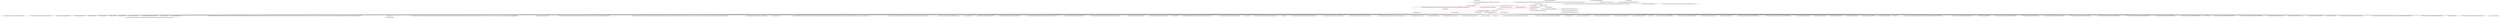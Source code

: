         strict digraph G {
ratio=compress;
"http://m.finishline.com/---0:4" -> "http://assets.adobedtm.com/ee4e4c4812a81337949ec84aecd379fd84062911/satelliteLib-b424be1e822460881499a23c708e484470f73423-staging.js";
"http://assets.adobedtm.com/ee4e4c4812a81337949ec84aecd379fd84062911/satelliteLib-b424be1e822460881499a23c708e484470f73423-staging.js" -> "http://m.finishline.com/---5:58";
"http://m.finishline.com/---67:4147" -> "http://www.finishline.com/store/global/omniture/s_code_prod.js"
"http://www.finishline.com/store/global/omniture/s_code_prod.js" -> "http://m.finishline.com/---4148:end";
"http://m.finishline.com/---5:58" -> "http://m.finishline.com/fonts/HCo_fonts.css";
"http://m.finishline.com/---67:4147" -> "http://m.finishline.com/js/PhoneInput.js";
"http://m.finishline.com/---67:4147" -> "http://m.finishline.com/js/checkout.js";
"http://m.finishline.com/---67:4147" -> "http://m.finishline.com/css/checkout.css";
"http://m.finishline.com/---67:4147" -> "http://m.finishline.com/css/reset.css";
"http://m.finishline.com/---4148:end" -> "http://m.finishline.com/media/globalpromo/FINL217--nike-free-ecosystem/images/NikeRunning_Global_640x100.jpg";
"http://m.finishline.com/---4148:end" -> "http://m.finishline.com/media/globalpromo/FINL217--nike-free-ecosystem/images/NikeRunning_Global_640x600.jpg";
"http://m.finishline.com/---4148:end" -> "http://m.finishline.com/siteadmin/imagemanager?op=getImage&id=promo";
"http://m.finishline.com/---4148:end" -> "http://m.finishline.com/images/winnersCircleIcon_white.png";
"http://m.finishline.com/---4148:end" -> "http://m.finishline.com/images/locator.jpg";
"http://m.finishline.com/---4148:end" -> "http://m.finishline.com/images/phone.jpg";
"http://m.finishline.com/---4148:end" -> "http://m.finishline.com/images/app.jpg";
"http://m.finishline.com/---4148:end" -> "http://m.finishline.com/images/email.jpg";
"http://m.finishline.com/---4148:end" -> "http://www.finishline.com/store/global/omniture/s_code_prod.js";
"http://m.finishline.com/---4148:end" -> "https://dsa.csdata1.com/data/js/5209267/csgather.js";
"http://m.finishline.com/---4148:end" -> "http://update.hiconversion.com/app/update?async=true&external=&version=2.0";
"http://m.finishline.com/javascript/mobile.js" -> "https://apis.google.com/js/plusone.js";
"http://m.finishline.com/javascript/mobile.js" -> "http://m.finishline.com/js/fl-MobilePointWheel.js";
"http://m.finishline.com/javascript/mobile.js" -> "http://m.finishline.com/javascript/jquery-1-7-2.min.js";
"http://m.finishline.com/javascript/mobile.js" -> "http://platform.twitter.com/widgets.js";
"http://m.finishline.com/javascript/mobile.js" -> "http://connect.facebook.net/en_US/all.js";
"http://m.finishline.com/---4148:end" -> "https://connect.facebook.net/en_US/all.js";
"http://m.finishline.com/---4148:end" -> "http://m.finishline.com/images/globalMobileSprite_01.png";
"http://m.finishline.com/javascript/jquery-1-7-2.min.js" -> "http://m.finishline.com/media/globalpromo/globalpromoResources/images/expand.png";
"http://m.finishline.com/---4148:end" -> "http://metrics.finishline.com/b/ss/finishlineprod/1/H.27.2-D53O/s03877243208698?AQB=1&ndh=1&t=1%2F6%2F2015%209%3A52%3A44%203%20240&fid=05735F5B9A5229C8-17DE8137C85DD921&ns=finishline&pageName=Home%20Page&g=http%3A%2F%2Fm.finishline.com%2F&cc=USD&ch=Home%20Page&server=m.finishline.com&c1=Home%20Page&c2=Home%20Page&c3=Home%20Page&c20=mobile&c22=1435758764051&c24=Home%20Page&v43=mobile&v44=list%20view&v48=Home%20Page&v69=D%3Ds_vi&v70=First%20Visit&v71=wednesday%7C9%3A45am&v74=New&v75=1&s=1920x1200&c=24&j=1.6&v=Y&k=Y&bw=1845&bh=1055&p=Chrome%20PDF%20Viewer%3BShockwave%20Flash%3BChrome%20Remote%20Desktop%20Viewer%3BWidevine%20Content%20Decryption%20Module%3BNative%20Client%3B&AQE=1";
"http://dhxtx5wtu812h.cloudfront.net/js/finishlinemobile.js" -> "http://tr3.smarterremarketer.net/app1/SmarterHandler.ashx?r=1318869311&i=ysgdblfijw-3&modalc=635640399070523273^7229f556-6fdd-e411-902a-dc59b27f864c^7329f556-6fdd-e411-902a-dc59b27f864c^0^&cb=_smtr.postprocess&t=FinishLine&cid=homepage&cn=Homepage&bv=2.4.17&utc=240&pt=3&href=http%3A%2F%2Fm.finishline.com%2F&hostn=m.finishline.com&pathn=%2F";
"http://m.finishline.com/---4148:end" -> "http://www.google-analytics.com/ga.js";
"http://update.hiconversion.com/app/update?async=true&external=&version=2.0" -> "http://collector.hiconversion.com/app/collector/error?kind=dejected&message=release%20difference%3A%207316005&pass=0&release=20150407213919&load=112&elapsed=6&url=http%3A%2F%2Fm.finishline.com%2F&time=20150701135244&rand=wLmihJwFip";
"http://platform.twitter.com/widgets.js" -> "http://platform.twitter.com/widgets/hub.5e35c44edb867aec88b804135e0a46c4.html---0:3";
"http://platform.twitter.com/widgets.js" -> "https://platform.twitter.com/widgets/hub.5e35c44edb867aec88b804135e0a46c4.html";
"http://m.finishline.com/---4148:end" -> "http://www.google-analytics.com/__utm.gif?utmwv=5.6.4&utms=2&utmn=918508022&utmhn=m.finishline.com&utmcs=UTF-8&utmsr=1920x1200&utmvp=1830x1055&utmsc=24-bit&utmul=en-us&utmje=1&utmfl=18.0%20r0&utmdt=FinishLine&utmhid=2041180247&utmr=-&utmp=%2F&utmht=1435758764115&utmac=MO-28368372-1&utmcc=__utma%3D175057534.898226941.1435758759.1435758759.1435758759.1%3B%2B__utmz%3D175057534.1435758759.1.1.utmcsr%3D(direct)%7Cutmccn%3D(direct)%7Cutmcmd%3D(none)%3B&utmjid=&utmu=qAAAAAAAAAAAAAAAAAAAAAAE~";
"http://m.finishline.com/---4148:end" -> "http://tracking.searchmarketing.com/welcome.asp?SMCID=351&x=";
"http://m.finishline.com/---4148:end" -> "http://pixel.quantserve.com/pixel;r=1636482372;a=p-wnCzQB0r36VXm;labels=_fp.event.Home%20Page;fpan=0;fpa=P0-1374102234-1435758758686;ns=0;ce=1;cm=;je=1;sr=1920x1200x24;enc=n;dst=1;et=1435758764173;tzo=240;ref=;url=http%3A%2F%2Fm.finishline.com%2F;ogl=";
"http://m.finishline.com/---4148:end" -> "http://www.google-analytics.com/collect?v=1&_v=j34&a=2041180247&t=pageview&_s=1&dl=http%3A%2F%2Fm.finishline.com%2F&ul=en-us&de=UTF-8&dt=FinishLine&sd=24-bit&sr=1920x1200&vp=1830x1055&je=1&fl=18.0%20r0&_utma=175057534.898226941.1435758759.1435758759.1435758759.1&_utmz=175057534.1435758759.1.1.utmcsr%3D(direct)%7Cutmccn%3D(direct)%7Cutmcmd%3D(none)&_utmht=1435758764183&_u=AACCAAQBI~&jid=&cid=898226941.1435758759&tid=UA-28583725-1&z=516278603";
"http://www.googlecommerce.com/trustedstores/gtmp_compiled.js" -> "http://www.gstatic.com/trustedstores/js/gtmp_compiled_WQCeRYzNgWI.js";
"http://static.criteo.net/js/ld/ld.js" -> "http://widget.criteo.com/event?a=3616&v=3.2.0&p0=e%3Dexd%26site_type%3Dm&p1=e%3Dvh&p2=e%3Ddis";
"http://a.adroll.com/j/roundtrip.js" -> "http://d.adroll.com/pixel/ET6ARHRGFNFFNNUAPZMLDE/GP22Y7SAFFEZ5NXLLEIJGU?pv=68416208447.8885&cookie=ET6ARHRGFNFFNNUAPZMLDE%3A1%7CGP22Y7SAFFEZ5NXLLEIJGU%3A1%7CGKIZZDYHKJH4BODYTCIIJE%3A1&keyw=&adroll_external_data=";
"http://m.finishline.com/---4148:end" -> "http://a.adroll.com/pixel/ET6ARHRGFNFFNNUAPZMLDE/GP22Y7SAFFEZ5NXLLEIJGU/GKIZZDYHKJH4BODYTCIIJE.js";
"http://m.finishline.com/---4148:end" -> "https://connect.facebook.net/en_US/fbds.js";
"http://m.finishline.com/---4148:end" -> "http://googleads.g.doubleclick.net/pagead/viewthroughconversion/1071171724/?random=1435758764214&cv=7&fst=1435758764214&num=1&fmt=3&label=J9_4CLDgtAEQjJHj_gM&guid=ON&u_h=1200&u_w=1920&u_ah=1176&u_aw=1855&u_cd=24&u_his=2&u_tz=-240&u_java=true&u_nplug=6&u_nmime=8&data=ecomm_pagetype%3Dhome%3Becomm_value%3D&frm=0&url=http%3A//m.finishline.com/&vis=1&async=1";
"http://m.finishline.com/---4148:end" -> "http://www.google.com/ads/user-lists/1071171724/?label=J9_4CLDgtAEQjJHj_gM&fmt=3&num=1&cv=7&frm=0&url=http%3A//m.finishline.com/&data=ecomm_pagetype%3Dhome%3Becomm_value%3D&random=3919784926";
"http://m.finishline.com/---4148:end" -> "https://www.facebook.com/tr?id=744832888922187&cd[segment_eid]=GKIZZDYHKJH4BODYTCIIJE&ev=NoScript";
"http://m.finishline.com/---4148:end" -> "http://rt.udmserve.net/udm/fetch.tg?ev255=a;dt=3";
"http://m.finishline.com/---4148:end" -> "http://mpp.vindicosuite.com/sync/?pid=1002&pu=2cb30e1b-5a34-4fdf-8120-5bf29f6f5ee1";
"http://m.finishline.com/---4148:end" -> "http://ad.afy11.net/ad?mode=7&publisher_dsp_id=7&external_user_id=2cb30e1b-5a34-4fdf-8120-5bf29f6f5ee1";
"http://m.finishline.com/---4148:end" -> "http://ap.lijit.com//www/delivery/retarget.php?a=a&r=rtb_criteo&pid=9&3pid=2cb30e1b-5a34-4fdf-8120-5bf29f6f5ee1&cb=7b9daa79-e2bb-46bd-887c-e117cabdd6d2";
"http://m.finishline.com/---4148:end" -> "http://bh.contextweb.com/bh/rtset?do=add&pid=538064&ev=2cb30e1b-5a34-4fdf-8120-5bf29f6f5ee1";
"http://m.finishline.com/---4148:end" -> "http://image2.pubmatic.com/AdServer/Pug?vcode=bz0yJnR5cGU9MSZjb2RlPTE5MjgmdGw9NDMyMDA=&piggybackCookie=uid:2cb30e1b-5a34-4fdf-8120-5bf29f6f5ee1";
"http://m.finishline.com/---4148:end" -> "http://idsync.rlcdn.com/362338.gif?partner_uid=2cb30e1b-5a34-4fdf-8120-5bf29f6f5ee1";
"http://m.finishline.com/---4148:end" -> "http://x.bidswitch.net/sync?dsp_id=46&user_id=2cb30e1b-5a34-4fdf-8120-5bf29f6f5ee1&expires=30";
"http://m.finishline.com/---4148:end" -> "http://rc.rlcdn.com/385606.gif";
"http://m.finishline.com/---4148:end" -> "http://googleads.g.doubleclick.net/pagead/viewthroughconversion/933633792/?label=y_WxCNjfuwwQgL6YvQM&guid=ON&script=0&ord=9604652149137110";
"http://m.finishline.com/---4148:end" -> "http://www.google.com/ads/user-lists/933633792/?label=y_WxCNjfuwwQgL6YvQM&script=0&random=448567962";
"http://m.finishline.com/---4148:end" -> "http://d.adroll.com/cm/w/out";
"http://m.finishline.com/---4148:end" -> "https://analytics.twitter.com/i/adsct?p_user_id=N2UzZTZhMDU0MGJjNGQzMzc1OWVmNTVmOWRmODJiNTY&p_id=823423";
"http://m.finishline.com/---4148:end" -> "http://d.adroll.com/cm/x/out";
"http://m.finishline.com/---4148:end" -> "http://ib.adnxs.com/pxj?bidder=172&seg=802787&action=setuid(%27N2UzZTZhMDU0MGJjNGQzMzc1OWVmNTVmOWRmODJiNTY%27)";
"http://m.finishline.com/---4148:end" -> "http://ad.360yield.com/match?publisher_dsp_id=38&external_user_id=2cb30e1b-5a34-4fdf-8120-5bf29f6f5ee1";
"http://m.finishline.com/---4148:end" -> "http://ad.360yield.com/ul_cb/match?publisher_dsp_id=38&external_user_id=2cb30e1b-5a34-4fdf-8120-5bf29f6f5ee1";
"http://m.finishline.com/---4148:end" -> "http://cm.g.doubleclick.net/pixel?google_nid=cjp&google_sc&google_ula=913071&CriteoUserId=2cb30e1b-5a34-4fdf-8120-5bf29f6f5ee1&google_cm";
"http://m.finishline.com/---4148:end" -> "http://ads.nj.com/RealMedia/ads/adstream.cap?c=crtg&va=1&e=30d";
"http://m.finishline.com/---4148:end" -> "http://ads.nj.com/RealMedia/ads/Creatives/default/empty.gif";
"http://m.finishline.com/---4148:end" -> "http://d7.zedo.com/img/bh.gif?n=826&g=20&a=1670&s=1&l=1&t=i&f=1&e=1";
"http://m.finishline.com/---4148:end" -> "http://axp.zedo.com/img/bh.gif?n=826&g=20&a=1670&s=1&l=1&t=i&f=1&e=1";
"http://www.gstatic.com/trustedstores/js/gtmp_compiled_WQCeRYzNgWI.js" -> "http://www.googlecommerce.com/trustedstores/s/tm2?id=10874&base_sid=10874&jsv=WQCeRYzNgWI&xpc=%7B%22cn%22%3A%22nHY0zQFTq0%22%2C%22tp%22%3Anull%2C%22osh%22%3Anull%2C%22ppu%22%3A%22http%3A%2F%2Fm.finishline.com%2Frobots.txt%22%2C%22lpu%22%3A%22http%3A%2F%2Fwww.googlecommerce.com%2Frobots.txt%22%7D";
"http://m.finishline.com/---4148:end" -> "http://rt.udmserve.net/udm/fetch.tg?ev61=a;dt=3";
"http://m.finishline.com/---4148:end" -> "http://d.adroll.com/cm/f/out";
"http://m.finishline.com/---4148:end" -> "http://www.facebook.com/fr/u.php?t=2592000&p=443937282305007&m=N2UzZTZhMDU0MGJjNGQzMzc1OWVmNTVmOWRmODJiNTY";
"http://m.finishline.com/---4148:end" -> "https://www.facebook.com/fr/u.php?t=2592000&p=443937282305007&m=N2UzZTZhMDU0MGJjNGQzMzc1OWVmNTVmOWRmODJiNTY";
"http://m.finishline.com/---4148:end" -> "http://ib.adnxs.com/seg?add=1107275&t=2";
"http://m.finishline.com/---4148:end" -> "http://ib.adnxs.com/bounce?%2Fseg%3Fadd%3D1107275%26t%3D2";
"http://m.finishline.com/---4148:end" -> "https://www.facebook.com/fr/u.php?p=391363987594223&m=6826577092402160917";
"http://m.finishline.com/---4148:end" -> "http://ads.cleveland.com/RealMedia/ads/adstream.cap?c=crtg&va=1&e=30d";
"http://m.finishline.com/---4148:end" -> "http://ads.cleveland.com/RealMedia/ads/Creatives/default/empty.gif";
"http://m.finishline.com/---4148:end" -> "http://d.adroll.com/cm/l/out";
"http://m.finishline.com/---4148:end" -> "http://idsync.rlcdn.com/377928.gif?partner_uid=7e3e6a0540bc4d33759ef55f9df82b56";
"http://m.finishline.com/---4148:end" -> "http://idsync.rlcdn.com/377928.gif?partner_uid=7e3e6a0540bc4d33759ef55f9df82b56&redirect=1";
"http://m.finishline.com/---4148:end" -> "http://ads.oregonlive.com/RealMedia/ads/adstream.cap?c=crtg&va=1&e=30d";
"http://m.finishline.com/---4148:end" -> "http://ads.oregonlive.com/RealMedia/ads/Creatives/default/empty.gif";
"http://m.finishline.com/---4148:end" -> "http://pixel.rubiconproject.com/tap.php?v=5421&nid=2054&put=2cb30e1b-5a34-4fdf-8120-5bf29f6f5ee1&expires=1";
"http://m.finishline.com/---4148:end" -> "http://pixel.rubiconproject.com/tap.php?cookie_redirect=1&v=5421&nid=2054&put=2cb30e1b-5a34-4fdf-8120-5bf29f6f5ee1&expires=1";
"http://m.finishline.com/---4148:end" -> "http://ads.nola.com/RealMedia/ads/adstream.cap?c=crtg&va=1&e=30d";
"http://m.finishline.com/---4148:end" -> "http://ads.nola.com/RealMedia/ads/Creatives/default/empty.gif";
"http://www.googlecommerce.com/trustedstores/s/tm2?id=10874&base_sid=10874&jsv=WQCeRYzNgWI&xpc=%7B%22cn%22%3A%22nHY0zQFTq0%22%2C%22tp%22%3Anull%2C%22osh%22%3Anull%2C%22ppu%22%3A%22http%3A%2F%2Fm.finishline.com%2Frobots.txt%22%2C%22lpu%22%3A%22http%3A%2F%2Fwww.googlecommerce.com%2Frobots.txt%22%7D" -> "http://www.gstatic.com/trustedstores/js/gtmp_compiled_WQCeRYzNgWI.js";
"http://m.finishline.com/---4148:end" -> "http://ads.mlive.com/RealMedia/ads/adstream.cap?c=crtg&va=1&e=30d";
"http://m.finishline.com/---4148:end" -> "http://ads.mlive.com/RealMedia/ads/Creatives/default/empty.gif";
"http://m.finishline.com/---4148:end" -> "http://ads.al.com/RealMedia/ads/adstream.cap?c=crtg&va=1&e=30d";
"http://m.finishline.com/---4148:end" -> "http://ads.al.com/RealMedia/ads/Creatives/default/empty.gif";
"http://m.finishline.com/---4148:end" -> "http://d.adroll.com/cm/r/out";
"http://m.finishline.com/---4148:end" -> "http://ads.yahoo.com/pixel?id=2498203&t=2&piggyback=http%3A%2F%2Fads.yahoo.com%2Fcms%2Fv1%3Fesig%3D1~bf4e7dc4546a90c08591652d78a230d3f2ef5733%26nwid%3D10001032567%26sigv%3D1";
"http://m.finishline.com/---4148:end" -> "http://ads.yahoo.com/cms/v1?esig=1~bf4e7dc4546a90c08591652d78a230d3f2ef5733&nwid=10001032567&sigv=1";
"http://m.finishline.com/---4148:end" -> "http://d.adroll.com/cm/r/in?xid=oQlWrLFWL8myXXBDQAfJEWbf";
"http://m.finishline.com/---4148:end" -> "http://pixel.rubiconproject.com/tap.php?v=5421&nid=2054&put=2cb30e1b-5a34-4fdf-8120-5bf29f6f5ee1&expires=14";
"http://m.finishline.com/---4148:end" -> "http://cm.g.doubleclick.net/pixel?google_nid=c44786835&google_sc&google_ula=2813565";
"http://m.finishline.com/---4148:end" -> "http://dsum.casalemedia.com/rum?cm_dsp_id=20&external_user_id=2cb30e1b-5a34-4fdf-8120-5bf29f6f5ee1";
"http://m.finishline.com/---4148:end" -> "http://dsum.casalemedia.com/rum?cm_dsp_id=20&external_user_id=2cb30e1b-5a34-4fdf-8120-5bf29f6f5ee1&C=1";
"http://m.finishline.com/---4148:end" -> "http://r.openx.net/set?pid=5c627885-3475-4ed8-a54e-8d0222f57cbe&rtb=2cb30e1b-5a34-4fdf-8120-5bf29f6f5ee1&c=us";
"http://m.finishline.com/---4148:end" -> "http://r.openx.net/set?cc=1&pid=5c627885-3475-4ed8-a54e-8d0222f57cbe&rtb=2cb30e1b-5a34-4fdf-8120-5bf29f6f5ee1&c=us";
"http://m.finishline.com/---4148:end" -> "http://r.casalemedia.com/rum?cm_dsp_id=20&external_user_id=2cb30e1b-5a34-4fdf-8120-5bf29f6f5ee1";
"http://m.finishline.com/---4148:end" -> "http://r.casalemedia.com/rum?cm_dsp_id=20&external_user_id=2cb30e1b-5a34-4fdf-8120-5bf29f6f5ee1&C=1";
"http://m.finishline.com/---4148:end" -> "http://d.adroll.com/cm/b/out";
"http://m.finishline.com/---4148:end" -> "http://x.bidswitch.net/sync?dsp_id=44&user_id=N2UzZTZhMDU0MGJjNGQzMzc1OWVmNTVmOWRmODJiNTY";
"http://m.finishline.com/---4148:end" -> "http://x.bidswitch.net/ul_cb/sync?dsp_id=44&user_id=N2UzZTZhMDU0MGJjNGQzMzc1OWVmNTVmOWRmODJiNTY";
"http://m.finishline.com/---4148:end" -> "http://rtb.gumgum.com/usersync?b=bsw&i=9a355b9f-07cf-4e56-82a1-822d598620a4";
"http://m.finishline.com/---4148:end" -> "http://d7.zedo.com/img/bh.gif?n=826&g=20&a=1664&s=1&l=1&t=i&f=1&e=1";
"http://m.finishline.com/---4148:end" -> "http://axp.zedo.com/img/bh.gif?n=826&g=20&a=1664&s=1&l=1&t=i&f=1&e=1";
"http://m.finishline.com/---4148:end" -> "http://rt.udmserve.net/udm/fetch.tg?ev419=a;dt=3";
"http://m.finishline.com/---4148:end" -> "http://pixel.rubiconproject.com/tap.php?v=5421&nid=2054&put=2cb30e1b-5a34-4fdf-8120-5bf29f6f5ee1&expires=30";
"http://m.finishline.com/---4148:end" -> "http://ads.yahoo.com/pixel?id=1643278&id=2482076&t=2&piggyback=http%3A%2F%2Fads.yahoo.com%2Fcms%2Fv1%3Fesig%3D1~7315a025058f3128185459bfaf16e164414683fc%26nwid%3D10000545908%26sigv%3D1";
"http://m.finishline.com/---4148:end" -> "http://ads.yahoo.com/cms/v1?esig=1~7315a025058f3128185459bfaf16e164414683fc&nwid=10000545908&sigv=1";
"http://m.finishline.com/---4148:end" -> "http://d.adroll.com/cm/g/out?google_nid=adroll4";
"http://m.finishline.com/---4148:end" -> "http://cm.g.doubleclick.net/pixel?google_sc&google_nid=artb&google_hm=fj5qBUC8TTN1nvVfnfgrVg&google_ula=1535926";
"http://m.finishline.com/---4148:end" -> "http://d.adroll.com/cm/g/in?google_ula=1535926,0";
"http://www.gstatic.com/trustedstores/js/gtmp_compiled_WQCeRYzNgWI.js" -> "http://www.gstatic.com/trustedstores/js/gtmp_compiled_pm60YGZQuIs.js";
"http://www.gstatic.com/trustedstores/js/gtmp_compiled_WQCeRYzNgWI.js" -> "http://www.googlecommerce.com/trustedstores/gb2?id=10874&grp=300&ses=9272280677233862865&exp=0&hl=en-US&sid=15665&jsv=WQCeRYzNgWI&cb=_callbacks_._gts_gb2_";
"http://m.finishline.com/---0:4" -> "http://m.finishline.com/---5:58"[color=red];
"http://m.finishline.com/---5:58" -> "http://m.finishline.com/---59:66"[color=red];
"http://m.finishline.com/---59:66" -> "http://m.finishline.com/---67:4147"[color=red];
"http://m.finishline.com/---67:4147" -> "http://m.finishline.com/---4148:end"[color=red];
"http://m.finishline.com/---4148:end" -> "http://m.finishline.com/---4148:end"[color=red];
"http://platform.twitter.com/widgets/hub.5e35c44edb867aec88b804135e0a46c4.html---0:3" -> "http://platform.twitter.com/widgets/hub.5e35c44edb867aec88b804135e0a46c4.html---4:8"[color=red];
"http://platform.twitter.com/widgets/hub.5e35c44edb867aec88b804135e0a46c4.html---4:8" -> "http://platform.twitter.com/widgets/hub.5e35c44edb867aec88b804135e0a46c4.html---9:end"[color=red];
"http://platform.twitter.com/widgets/hub.5e35c44edb867aec88b804135e0a46c4.html---0:3" -> "http://platform.twitter.com/widgets/hub.5e35c44edb867aec88b804135e0a46c4.html"[color=red];
"http://m.finishline.com/---5:58" -> "http://m.finishline.com/javascript/jquery-1-7-2.min.js"[color=red];
"http://m.finishline.com/javascript/jquery-1-7-2.min.js" -> "http://m.finishline.com/js/PhoneInput.js"[color=red];
"http://m.finishline.com/javascript/jquery-1-7-2.min.js" -> "http://platform.twitter.com/widgets.js"[color=red];
"http://m.finishline.com/---59:66" -> "http://finishline.ugc.bazaarvoice.com/static/9345-en_us/bvapi.js"[color=red];
"http://finishline.ugc.bazaarvoice.com/static/9345-en_us/bvapi.js" -> "http://m.finishline.com/---59:66"[color=red];
"http://m.finishline.com/javascript/jquery-1-7-2.min.js" -> "http://finishline.ugc.bazaarvoice.com/static/9345-en_us/bvapi.js"[color=red];
"http://m.finishline.com/---4148:end" -> "http://www.finishline.com/store/global/omniture/s_code_prod.js"[color=red];
"http://www.finishline.com/store/global/omniture/s_code_prod.js" -> "http://m.finishline.com/---4148:end"[color=red];
"http://m.finishline.com/javascript/jquery-1-7-2.min.js" -> "http://platform.twitter.com/widgets/hub.5e35c44edb867aec88b804135e0a46c4.html"[color=red];
"http://www.googlecommerce.com/trustedstores/s/tm2?id=10874&base_sid=10874&jsv=WQCeRYzNgWI&xpc=%7B%22cn%22%3A%22nHY0zQFTq0%22%2C%22tp%22%3Anull%2C%22osh%22%3Anull%2C%22ppu%22%3A%22http%3A%2F%2Fm.finishline.com%2Frobots.txt%22%2C%22lpu%22%3A%22http%3A%2F%2Fwww.googlecommerce.com%2Frobots.txt%22%7D" -> "http://www.gstatic.com/trustedstores/js/gtmp_compiled_WQCeRYzNgWI.js"[color=red];
"http://m.finishline.com/javascript/jquery-1-7-2.min.js" -> "http://m.finishline.com/js/fl-MobilePointWheel.js"[color=red];
"http://m.finishline.com/js/fl-MobilePointWheel.js" -> "http://m.finishline.com/javascript/iphone.js"[color=red];
"http://m.finishline.com/javascript/jquery-1-7-2.min.js" -> "http://m.finishline.com/javascript/jquery.infinitescroll.custom.min.js"[color=red];
"http://m.finishline.com/javascript/jquery-1-7-2.min.js" -> "http://m.finishline.com/js/checkout.js"[color=red];
"http://m.finishline.com/javascript/jquery-1-7-2.min.js" -> "http://m.finishline.com/---59:66"[color=red];
"http://m.finishline.com/js/fl-MobilePointWheel.js" -> "http://m.finishline.com/---59:66"[color=red];
"http://m.finishline.com/javascript/mobile.js" -> "http://m.finishline.com/---59:66"[color=red];
"http://www.finishline.com/store/global/omniture/s_code_prod.js" -> "http://m.finishline.com/---4148:end"[color=red];
"http://m.finishline.com/javascript/jquery-1-7-2.min.js" -> "http://m.finishline.com/js/PhoneInput.js"[color=red];
"http://m.finishline.com/javascript/jquery-1-7-2.min.js" -> "http://m.finishline.com/js/jquery-barcode.min.js"[color=red];
"http://platform.twitter.com/widgets.js" -> "http://m.finishline.com/---59:66"[color=red];
"http://www.google-analytics.com/ga.js" -> "http://www.google-analytics.com/analytics.js"[color=red];
"http://a.adroll.com/j/roundtrip.js" -> "http://d.adroll.com/pixel/ET6ARHRGFNFFNNUAPZMLDE/GP22Y7SAFFEZ5NXLLEIJGU?pv=68416208447.8885&cookie=ET6ARHRGFNFFNNUAPZMLDE%3A1%7CGP22Y7SAFFEZ5NXLLEIJGU%3A1%7CGKIZZDYHKJH4BODYTCIIJE%3A1&keyw=&adroll_external_data="[color=red];
"http://m.finishline.com/javascript/jquery-1-7-2.min.js" -> "http://d.adroll.com/pixel/ET6ARHRGFNFFNNUAPZMLDE/GP22Y7SAFFEZ5NXLLEIJGU?pv=68416208447.8885&cookie=ET6ARHRGFNFFNNUAPZMLDE%3A1%7CGP22Y7SAFFEZ5NXLLEIJGU%3A1%7CGKIZZDYHKJH4BODYTCIIJE%3A1&keyw=&adroll_external_data="[color=red];
"http://www.google-analytics.com/analytics.js" -> "http://www.google-analytics.com/ga.js"[color=red];
"http://d.adroll.com/pixel/ET6ARHRGFNFFNNUAPZMLDE/GP22Y7SAFFEZ5NXLLEIJGU?pv=68416208447.8885&cookie=ET6ARHRGFNFFNNUAPZMLDE%3A1%7CGP22Y7SAFFEZ5NXLLEIJGU%3A1%7CGKIZZDYHKJH4BODYTCIIJE%3A1&keyw=&adroll_external_data=" -> "http://a.adroll.com/j/roundtrip.js"[color=red];
"http://www.googlecommerce.com/trustedstores/s/tm2?id=10874&base_sid=10874&jsv=WQCeRYzNgWI&xpc=%7B%22cn%22%3A%22nHY0zQFTq0%22%2C%22tp%22%3Anull%2C%22osh%22%3Anull%2C%22ppu%22%3A%22http%3A%2F%2Fm.finishline.com%2Frobots.txt%22%2C%22lpu%22%3A%22http%3A%2F%2Fwww.googlecommerce.com%2Frobots.txt%22%7D" -> "http://www.googlecommerce.com/trustedstores/gtmp_compiled.js"[color=red];
"http://www.googlecommerce.com/trustedstores/gtmp_compiled.js" -> "http://www.googlecommerce.com/trustedstores/s/tm2?id=10874&base_sid=10874&jsv=WQCeRYzNgWI&xpc=%7B%22cn%22%3A%22nHY0zQFTq0%22%2C%22tp%22%3Anull%2C%22osh%22%3Anull%2C%22ppu%22%3A%22http%3A%2F%2Fm.finishline.com%2Frobots.txt%22%2C%22lpu%22%3A%22http%3A%2F%2Fwww.googlecommerce.com%2Frobots.txt%22%7D"[color=red];
}
